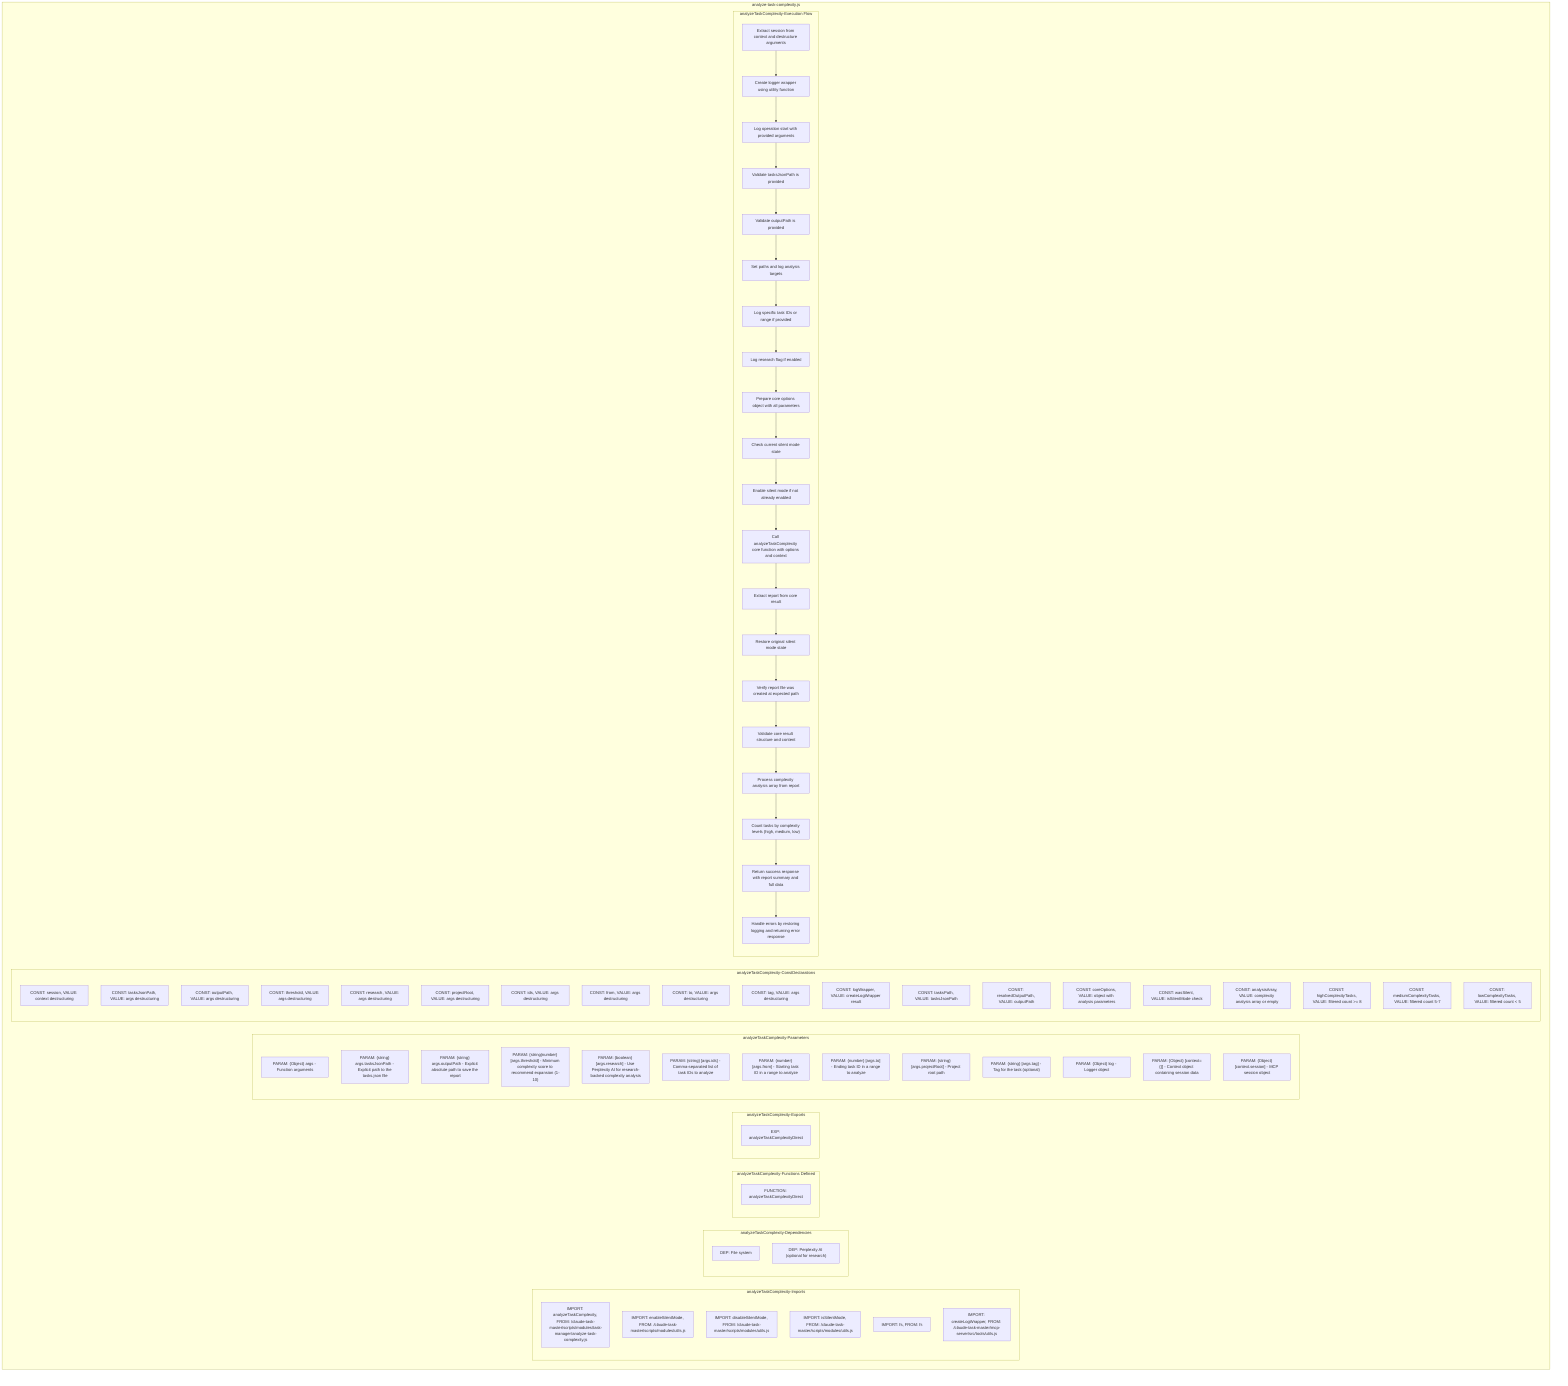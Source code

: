 flowchart TB
    subgraph analyzeTaskComplexity-Imports["analyzeTaskComplexity-Imports"]
        I1["IMPORT: analyzeTaskComplexity, FROM: /claude-task-master/scripts/modules/task-manager/analyze-task-complexity.js"]
        I2["IMPORT: enableSilentMode, FROM: /claude-task-master/scripts/modules/utils.js"]
        I3["IMPORT: disableSilentMode, FROM: /claude-task-master/scripts/modules/utils.js"]
        I4["IMPORT: isSilentMode, FROM: /claude-task-master/scripts/modules/utils.js"]
        I5["IMPORT: fs, FROM: fs"]
        I6["IMPORT: createLogWrapper, FROM: /claude-task-master/mcp-server/src/tools/utils.js"]
    end
    subgraph analyzeTaskComplexity-Dependencies["analyzeTaskComplexity-Dependencies"]
        D1["DEP: File system"]
        D2["DEP: Perplexity AI (optional for research)"]
    end
    subgraph analyzeTaskComplexity-FunctionsDefined["analyzeTaskComplexity-Functions Defined"]
        FU1["FUNCTION: analyzeTaskComplexityDirect"]
    end
    subgraph analyzeTaskComplexity-Exports["analyzeTaskComplexity-Exports"]
        E1["EXP: analyzeTaskComplexityDirect"]
    end
    subgraph analyzeTaskComplexity-Parameters["analyzeTaskComplexity-Parameters"]
        P1["PARAM: {Object} args - Function arguments"]
        P2["PARAM: {string} args.tasksJsonPath - Explicit path to the tasks.json file"]
        P3["PARAM: {string} args.outputPath - Explicit absolute path to save the report"]
        P4["PARAM: {string|number} [args.threshold] - Minimum complexity score to recommend expansion (1-10)"]
        P5["PARAM: {boolean} [args.research] - Use Perplexity AI for research-backed complexity analysis"]
        P6["PARAM: {string} [args.ids] - Comma-separated list of task IDs to analyze"]
        P7["PARAM: {number} [args.from] - Starting task ID in a range to analyze"]
        P8["PARAM: {number} [args.to] - Ending task ID in a range to analyze"]
        P9["PARAM: {string} [args.projectRoot] - Project root path"]
        P10["PARAM: {string} [args.tag] - Tag for the task (optional)"]
        P11["PARAM: {Object} log - Logger object"]
        P12["PARAM: {Object} [context={}] - Context object containing session data"]
        P13["PARAM: {Object} [context.session] - MCP session object"]
    end
    subgraph analyzeTaskComplexity-Constants["analyzeTaskComplexity-ConstDeclarations"]
        C1["CONST: session, VALUE: context destructuring"]
        C2["CONST: tasksJsonPath, VALUE: args destructuring"]
        C3["CONST: outputPath, VALUE: args destructuring"]
        C4["CONST: threshold, VALUE: args destructuring"]
        C5["CONST: research, VALUE: args destructuring"]
        C6["CONST: projectRoot, VALUE: args destructuring"]
        C7["CONST: ids, VALUE: args destructuring"]
        C8["CONST: from, VALUE: args destructuring"]
        C9["CONST: to, VALUE: args destructuring"]
        C10["CONST: tag, VALUE: args destructuring"]
        C11["CONST: logWrapper, VALUE: createLogWrapper result"]
        C12["CONST: tasksPath, VALUE: tasksJsonPath"]
        C13["CONST: resolvedOutputPath, VALUE: outputPath"]
        C14["CONST: coreOptions, VALUE: object with analysis parameters"]
        C15["CONST: wasSilent, VALUE: isSilentMode check"]
        C16["CONST: analysisArray, VALUE: complexity analysis array or empty"]
        C17["CONST: highComplexityTasks, VALUE: filtered count >= 8"]
        C18["CONST: mediumComplexityTasks, VALUE: filtered count 5-7"]
        C19["CONST: lowComplexityTasks, VALUE: filtered count < 5"]
    end
    subgraph analyzeTaskComplexity-ExecutionFlow["analyzeTaskComplexity-Execution Flow"]
        FL1["Extract session from context and destructure arguments"]
        FL2["Create logger wrapper using utility function"]
        FL3["Log operation start with provided arguments"]
        FL4["Validate tasksJsonPath is provided"]
        FL5["Validate outputPath is provided"]
        FL6["Set paths and log analysis targets"]
        FL7["Log specific task IDs or range if provided"]
        FL8["Log research flag if enabled"]
        FL9["Prepare core options object with all parameters"]
        FL10["Check current silent mode state"]
        FL11["Enable silent mode if not already enabled"]
        FL12["Call analyzeTaskComplexity core function with options and context"]
        FL13["Extract report from core result"]
        FL14["Restore original silent mode state"]
        FL15["Verify report file was created at expected path"]
        FL16["Validate core result structure and content"]
        FL17["Process complexity analysis array from report"]
        FL18["Count tasks by complexity levels (high, medium, low)"]
        FL19["Return success response with report summary and full data"]
        FL20["Handle errors by restoring logging and returning error response"]
    end
    subgraph analyzeTaskComplexity["analyze-task-complexity.js"]
        analyzeTaskComplexity-Imports
        analyzeTaskComplexity-Dependencies
        analyzeTaskComplexity-FunctionsDefined
        analyzeTaskComplexity-Exports
        analyzeTaskComplexity-Parameters
        analyzeTaskComplexity-Constants
        analyzeTaskComplexity-ExecutionFlow
    end
    FL1 --> FL2
    FL2 --> FL3
    FL3 --> FL4
    FL4 --> FL5
    FL5 --> FL6
    FL6 --> FL7
    FL7 --> FL8
    FL8 --> FL9
    FL9 --> FL10
    FL10 --> FL11
    FL11 --> FL12
    FL12 --> FL13
    FL13 --> FL14
    FL14 --> FL15
    FL15 --> FL16
    FL16 --> FL17
    FL17 --> FL18
    FL18 --> FL19
    FL19 --> FL20